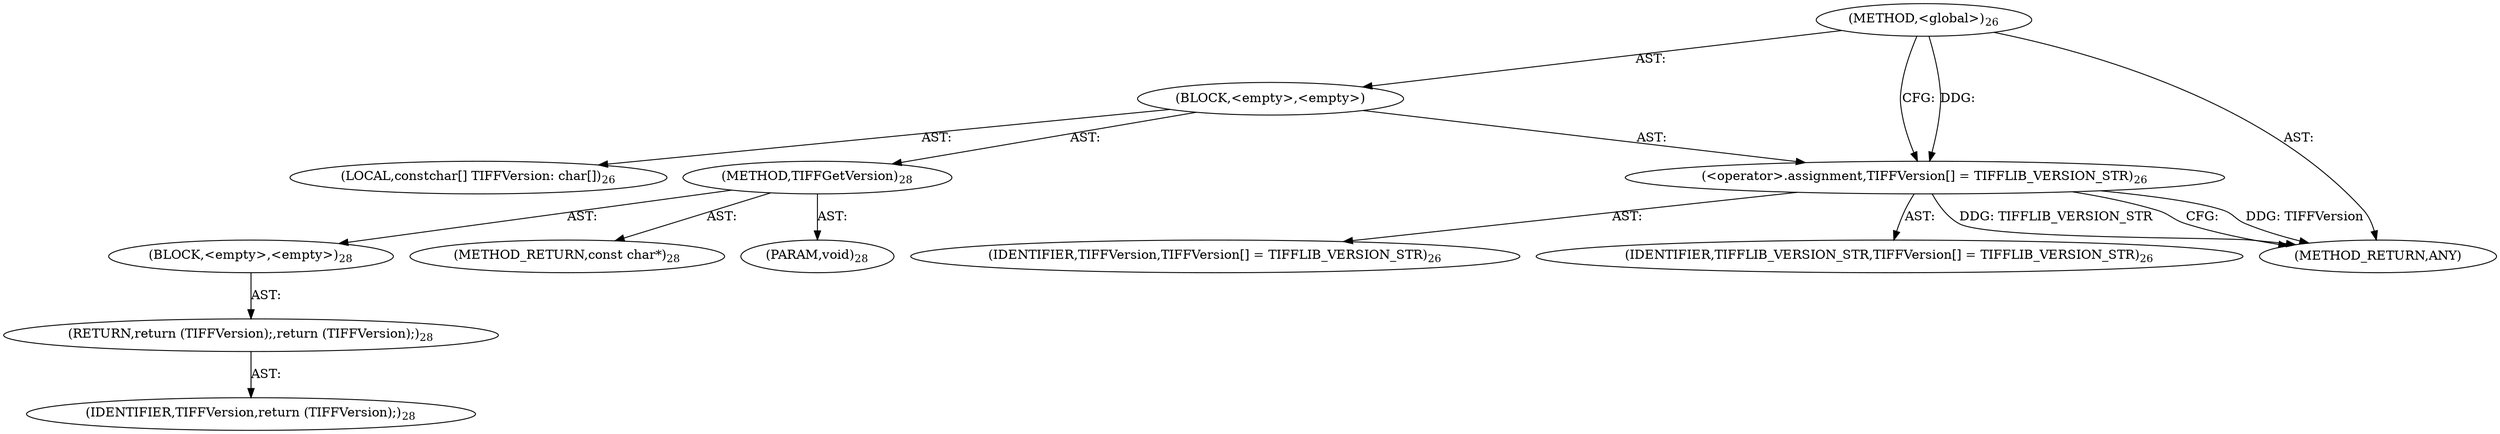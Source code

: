 digraph "&lt;global&gt;" {  
"4635" [label = <(METHOD,&lt;global&gt;)<SUB>26</SUB>> ]
"4636" [label = <(BLOCK,&lt;empty&gt;,&lt;empty&gt;)> ]
"4637" [label = <(LOCAL,constchar[] TIFFVersion: char[])<SUB>26</SUB>> ]
"4638" [label = <(&lt;operator&gt;.assignment,TIFFVersion[] = TIFFLIB_VERSION_STR)<SUB>26</SUB>> ]
"4639" [label = <(IDENTIFIER,TIFFVersion,TIFFVersion[] = TIFFLIB_VERSION_STR)<SUB>26</SUB>> ]
"4640" [label = <(IDENTIFIER,TIFFLIB_VERSION_STR,TIFFVersion[] = TIFFLIB_VERSION_STR)<SUB>26</SUB>> ]
"4641" [label = <(METHOD,TIFFGetVersion)<SUB>28</SUB>> ]
"4642" [label = <(PARAM,void)<SUB>28</SUB>> ]
"4643" [label = <(BLOCK,&lt;empty&gt;,&lt;empty&gt;)<SUB>28</SUB>> ]
"4644" [label = <(RETURN,return (TIFFVersion);,return (TIFFVersion);)<SUB>28</SUB>> ]
"4645" [label = <(IDENTIFIER,TIFFVersion,return (TIFFVersion);)<SUB>28</SUB>> ]
"4646" [label = <(METHOD_RETURN,const char*)<SUB>28</SUB>> ]
"4648" [label = <(METHOD_RETURN,ANY)> ]
  "4635" -> "4636"  [ label = "AST: "] 
  "4635" -> "4648"  [ label = "AST: "] 
  "4636" -> "4637"  [ label = "AST: "] 
  "4636" -> "4638"  [ label = "AST: "] 
  "4636" -> "4641"  [ label = "AST: "] 
  "4638" -> "4639"  [ label = "AST: "] 
  "4638" -> "4640"  [ label = "AST: "] 
  "4641" -> "4642"  [ label = "AST: "] 
  "4641" -> "4643"  [ label = "AST: "] 
  "4641" -> "4646"  [ label = "AST: "] 
  "4643" -> "4644"  [ label = "AST: "] 
  "4644" -> "4645"  [ label = "AST: "] 
  "4638" -> "4648"  [ label = "CFG: "] 
  "4635" -> "4638"  [ label = "CFG: "] 
  "4638" -> "4648"  [ label = "DDG: TIFFVersion"] 
  "4638" -> "4648"  [ label = "DDG: TIFFLIB_VERSION_STR"] 
  "4635" -> "4638"  [ label = "DDG: "] 
}
